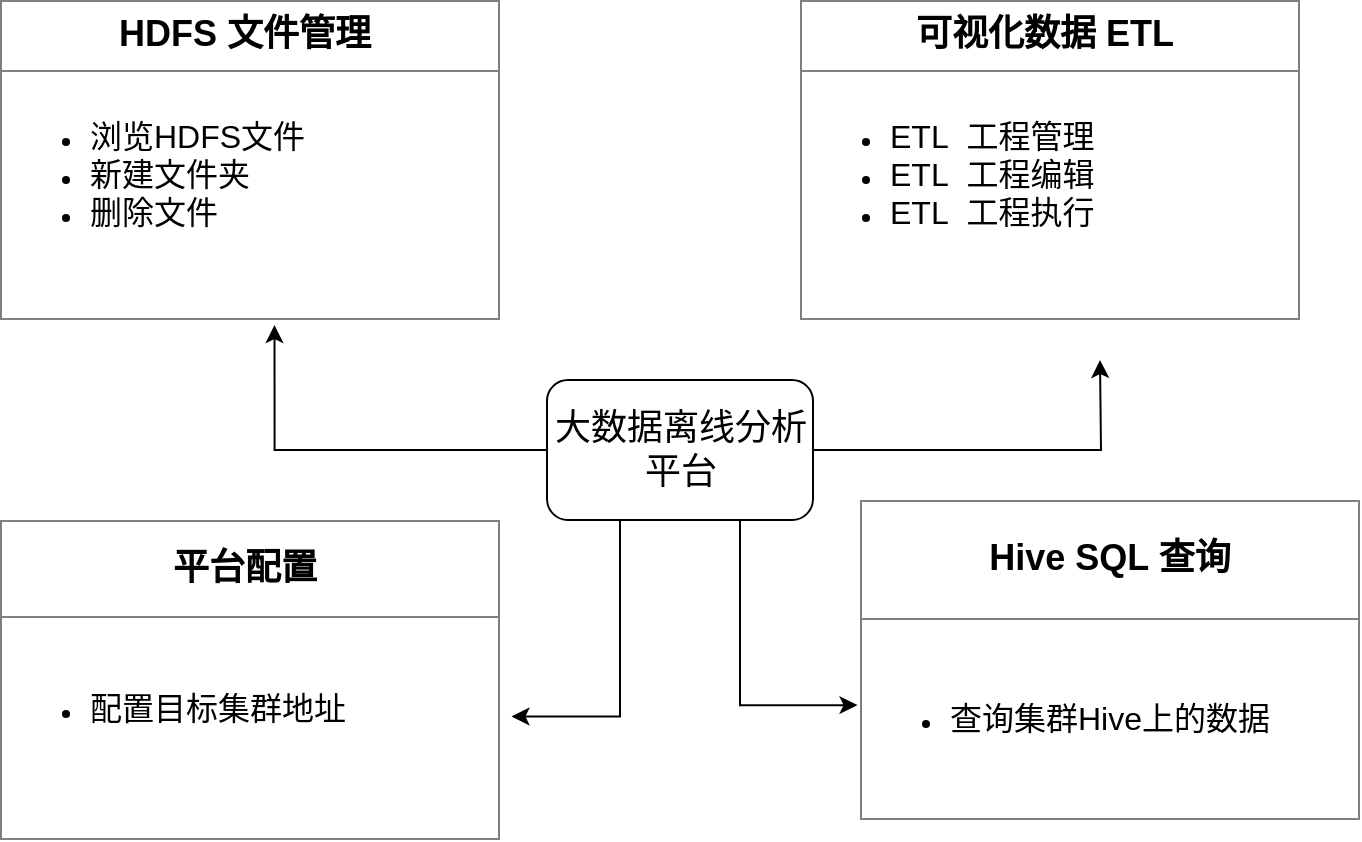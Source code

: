 <mxfile version="12.3.2" type="device" pages="3"><diagram id="7KxoJWLQSIdXHF-7GGwK" name="项目结构"><mxGraphModel dx="852" dy="494" grid="1" gridSize="10" guides="1" tooltips="1" connect="1" arrows="1" fold="1" page="1" pageScale="1" pageWidth="827" pageHeight="1169" math="0" shadow="0"><root><mxCell id="0"/><mxCell id="1" parent="0"/><mxCell id="7S9k7JX0vWhiBAh7OLhB-31" style="edgeStyle=orthogonalEdgeStyle;rounded=0;orthogonalLoop=1;jettySize=auto;html=1;entryX=-0.005;entryY=0.641;entryDx=0;entryDy=0;entryPerimeter=0;" parent="1" source="7S9k7JX0vWhiBAh7OLhB-1" target="7S9k7JX0vWhiBAh7OLhB-30" edge="1"><mxGeometry relative="1" as="geometry"><Array as="points"><mxPoint x="450" y="423"/></Array></mxGeometry></mxCell><mxCell id="7S9k7JX0vWhiBAh7OLhB-32" style="edgeStyle=orthogonalEdgeStyle;rounded=0;orthogonalLoop=1;jettySize=auto;html=1;entryX=1.023;entryY=0.614;entryDx=0;entryDy=0;entryPerimeter=0;" parent="1" source="7S9k7JX0vWhiBAh7OLhB-1" target="7S9k7JX0vWhiBAh7OLhB-28" edge="1"><mxGeometry relative="1" as="geometry"><Array as="points"><mxPoint x="390" y="428"/></Array></mxGeometry></mxCell><mxCell id="7S9k7JX0vWhiBAh7OLhB-33" style="edgeStyle=orthogonalEdgeStyle;rounded=0;orthogonalLoop=1;jettySize=auto;html=1;entryX=0.549;entryY=1.016;entryDx=0;entryDy=0;entryPerimeter=0;" parent="1" source="7S9k7JX0vWhiBAh7OLhB-1" target="7S9k7JX0vWhiBAh7OLhB-27" edge="1"><mxGeometry relative="1" as="geometry"/></mxCell><mxCell id="7S9k7JX0vWhiBAh7OLhB-34" style="edgeStyle=orthogonalEdgeStyle;rounded=0;orthogonalLoop=1;jettySize=auto;html=1;" parent="1" source="7S9k7JX0vWhiBAh7OLhB-1" edge="1"><mxGeometry relative="1" as="geometry"><mxPoint x="630" y="250" as="targetPoint"/></mxGeometry></mxCell><mxCell id="7S9k7JX0vWhiBAh7OLhB-1" value="&lt;font style=&quot;font-size: 18px&quot;&gt;大数据离线分析平台&lt;/font&gt;" style="rounded=1;whiteSpace=wrap;html=1;" parent="1" vertex="1"><mxGeometry x="353.5" y="260" width="133" height="70" as="geometry"/></mxCell><mxCell id="7S9k7JX0vWhiBAh7OLhB-26" value="&lt;table border=&quot;1&quot; width=&quot;100%&quot; cellpadding=&quot;4&quot; style=&quot;width: 100% ; height: 100% ; border-collapse: collapse&quot;&gt;&lt;tbody&gt;&lt;tr&gt;&lt;th align=&quot;center&quot;&gt;&lt;font style=&quot;font-size: 18px&quot;&gt;可视化数据 ETL&amp;nbsp;&lt;/font&gt;&lt;/th&gt;&lt;/tr&gt;&lt;tr&gt;&lt;td align=&quot;center&quot;&gt;&lt;ul&gt;&lt;li style=&quot;text-align: left&quot;&gt;&lt;font size=&quot;3&quot;&gt;ETL&amp;nbsp; 工程管理&lt;/font&gt;&lt;/li&gt;&lt;li style=&quot;text-align: left&quot;&gt;&lt;font size=&quot;3&quot;&gt;ETL&amp;nbsp; 工程编辑&lt;/font&gt;&lt;/li&gt;&lt;li style=&quot;text-align: left&quot;&gt;&lt;font size=&quot;3&quot;&gt;ETL&amp;nbsp; 工程执行&lt;/font&gt;&lt;/li&gt;&lt;/ul&gt;&lt;font size=&quot;3&quot;&gt;&lt;br&gt;&lt;/font&gt;&lt;/td&gt;&lt;/tr&gt;&lt;/tbody&gt;&lt;/table&gt;" style="text;html=1;strokeColor=none;fillColor=none;overflow=fill;" parent="1" vertex="1"><mxGeometry x="480" y="70" width="250" height="160" as="geometry"/></mxCell><mxCell id="7S9k7JX0vWhiBAh7OLhB-27" value="&lt;table border=&quot;1&quot; width=&quot;100%&quot; cellpadding=&quot;4&quot; style=&quot;width: 100% ; height: 100% ; border-collapse: collapse&quot;&gt;&lt;tbody&gt;&lt;tr&gt;&lt;th align=&quot;center&quot;&gt;&lt;font style=&quot;font-size: 18px&quot;&gt;HDFS 文件管理&amp;nbsp;&lt;/font&gt;&lt;/th&gt;&lt;/tr&gt;&lt;tr&gt;&lt;td align=&quot;center&quot;&gt;&lt;ul&gt;&lt;li style=&quot;text-align: left&quot;&gt;&lt;font size=&quot;3&quot;&gt;浏览HDFS文件&lt;/font&gt;&lt;/li&gt;&lt;li style=&quot;text-align: left&quot;&gt;&lt;font size=&quot;3&quot;&gt;新建文件夹&lt;/font&gt;&lt;/li&gt;&lt;li style=&quot;text-align: left&quot;&gt;&lt;font size=&quot;3&quot;&gt;删除文件&lt;/font&gt;&lt;/li&gt;&lt;/ul&gt;&lt;font size=&quot;3&quot;&gt;&lt;br&gt;&lt;/font&gt;&lt;/td&gt;&lt;/tr&gt;&lt;/tbody&gt;&lt;/table&gt;" style="text;html=1;strokeColor=none;fillColor=none;overflow=fill;" parent="1" vertex="1"><mxGeometry x="80" y="70" width="250" height="160" as="geometry"/></mxCell><mxCell id="7S9k7JX0vWhiBAh7OLhB-28" value="&lt;table border=&quot;1&quot; width=&quot;100%&quot; cellpadding=&quot;4&quot; style=&quot;width: 100% ; height: 100% ; border-collapse: collapse&quot;&gt;&lt;tbody&gt;&lt;tr&gt;&lt;th align=&quot;center&quot;&gt;&lt;font style=&quot;font-size: 18px&quot;&gt;平台配置&amp;nbsp;&lt;/font&gt;&lt;/th&gt;&lt;/tr&gt;&lt;tr&gt;&lt;td align=&quot;center&quot;&gt;&lt;ul&gt;&lt;li style=&quot;text-align: left&quot;&gt;&lt;font size=&quot;3&quot;&gt;配置目标集群地址&lt;/font&gt;&lt;/li&gt;&lt;/ul&gt;&lt;font size=&quot;3&quot;&gt;&lt;br&gt;&lt;/font&gt;&lt;/td&gt;&lt;/tr&gt;&lt;/tbody&gt;&lt;/table&gt;" style="text;html=1;strokeColor=none;fillColor=none;overflow=fill;" parent="1" vertex="1"><mxGeometry x="80" y="330" width="250" height="160" as="geometry"/></mxCell><mxCell id="7S9k7JX0vWhiBAh7OLhB-30" value="&lt;table border=&quot;1&quot; width=&quot;100%&quot; cellpadding=&quot;4&quot; style=&quot;width: 100% ; height: 100% ; border-collapse: collapse&quot;&gt;&lt;tbody&gt;&lt;tr&gt;&lt;th align=&quot;center&quot;&gt;&lt;font style=&quot;font-size: 18px&quot;&gt;Hive SQL 查询&lt;/font&gt;&lt;/th&gt;&lt;/tr&gt;&lt;tr&gt;&lt;td align=&quot;center&quot;&gt;&lt;ul&gt;&lt;li style=&quot;text-align: left&quot;&gt;&lt;font size=&quot;3&quot;&gt;查询集群Hive上的数据&lt;/font&gt;&lt;/li&gt;&lt;/ul&gt;&lt;/td&gt;&lt;/tr&gt;&lt;/tbody&gt;&lt;/table&gt;" style="text;html=1;strokeColor=none;fillColor=none;overflow=fill;" parent="1" vertex="1"><mxGeometry x="510" y="320" width="250" height="160" as="geometry"/></mxCell></root></mxGraphModel></diagram><diagram id="U4l93oXyo0fq8IKAJ-03" name="整体流程图"><mxGraphModel dx="852" dy="494" grid="1" gridSize="10" guides="1" tooltips="1" connect="1" arrows="1" fold="1" page="1" pageScale="1" pageWidth="827" pageHeight="1169" math="0" shadow="0"><root><mxCell id="ce1pu9eZQoaVdxzxaqzO-0"/><mxCell id="ce1pu9eZQoaVdxzxaqzO-1" parent="ce1pu9eZQoaVdxzxaqzO-0"/><mxCell id="qC8REaUjdpYsndh3glyt-1" value="" style="edgeStyle=orthogonalEdgeStyle;rounded=0;orthogonalLoop=1;jettySize=auto;html=1;" edge="1" parent="ce1pu9eZQoaVdxzxaqzO-1" source="qC8REaUjdpYsndh3glyt-2"><mxGeometry relative="1" as="geometry"><mxPoint x="380" y="220" as="targetPoint"/></mxGeometry></mxCell><mxCell id="qC8REaUjdpYsndh3glyt-2" value="打开浏览器&lt;br&gt;进入平台" style="rounded=0;whiteSpace=wrap;html=1;" vertex="1" parent="ce1pu9eZQoaVdxzxaqzO-1"><mxGeometry x="320" y="80" width="120" height="60" as="geometry"/></mxCell><mxCell id="qC8REaUjdpYsndh3glyt-3" value="" style="edgeStyle=orthogonalEdgeStyle;rounded=0;orthogonalLoop=1;jettySize=auto;html=1;" edge="1" parent="ce1pu9eZQoaVdxzxaqzO-1"><mxGeometry relative="1" as="geometry"><mxPoint x="380" y="280" as="sourcePoint"/><mxPoint x="380" y="360" as="targetPoint"/></mxGeometry></mxCell><mxCell id="qC8REaUjdpYsndh3glyt-4" value="" style="edgeStyle=orthogonalEdgeStyle;rounded=0;orthogonalLoop=1;jettySize=auto;html=1;" edge="1" parent="ce1pu9eZQoaVdxzxaqzO-1" source="qC8REaUjdpYsndh3glyt-5"><mxGeometry relative="1" as="geometry"><mxPoint x="510" y="265" as="targetPoint"/></mxGeometry></mxCell><mxCell id="qC8REaUjdpYsndh3glyt-5" value="是否配置集群地址" style="rhombus;whiteSpace=wrap;html=1;" vertex="1" parent="ce1pu9eZQoaVdxzxaqzO-1"><mxGeometry x="330" y="220" width="100" height="90" as="geometry"/></mxCell><mxCell id="qC8REaUjdpYsndh3glyt-6" value="N" style="text;html=1;align=center;verticalAlign=middle;resizable=0;points=[];;autosize=1;" vertex="1" parent="ce1pu9eZQoaVdxzxaqzO-1"><mxGeometry x="475" y="247" width="20" height="20" as="geometry"/></mxCell><mxCell id="qC8REaUjdpYsndh3glyt-7" value="" style="edgeStyle=orthogonalEdgeStyle;rounded=0;orthogonalLoop=1;jettySize=auto;html=1;" edge="1" parent="ce1pu9eZQoaVdxzxaqzO-1" source="qC8REaUjdpYsndh3glyt-11" target="qC8REaUjdpYsndh3glyt-12"><mxGeometry relative="1" as="geometry"><Array as="points"><mxPoint x="380" y="460"/><mxPoint x="190" y="460"/></Array></mxGeometry></mxCell><mxCell id="qC8REaUjdpYsndh3glyt-8" style="edgeStyle=orthogonalEdgeStyle;rounded=0;orthogonalLoop=1;jettySize=auto;html=1;entryX=0.5;entryY=0;entryDx=0;entryDy=0;" edge="1" parent="ce1pu9eZQoaVdxzxaqzO-1" source="qC8REaUjdpYsndh3glyt-11" target="qC8REaUjdpYsndh3glyt-13"><mxGeometry relative="1" as="geometry"/></mxCell><mxCell id="qC8REaUjdpYsndh3glyt-9" style="edgeStyle=orthogonalEdgeStyle;rounded=0;orthogonalLoop=1;jettySize=auto;html=1;" edge="1" parent="ce1pu9eZQoaVdxzxaqzO-1" target="qC8REaUjdpYsndh3glyt-14"><mxGeometry relative="1" as="geometry"><mxPoint x="380" y="420" as="sourcePoint"/><Array as="points"><mxPoint x="380" y="460"/><mxPoint x="530" y="460"/></Array></mxGeometry></mxCell><mxCell id="qC8REaUjdpYsndh3glyt-10" style="edgeStyle=orthogonalEdgeStyle;rounded=0;orthogonalLoop=1;jettySize=auto;html=1;entryX=0.5;entryY=0;entryDx=0;entryDy=0;" edge="1" parent="ce1pu9eZQoaVdxzxaqzO-1" source="qC8REaUjdpYsndh3glyt-11" target="qC8REaUjdpYsndh3glyt-16"><mxGeometry relative="1" as="geometry"><Array as="points"><mxPoint x="380" y="460"/><mxPoint x="680" y="460"/></Array></mxGeometry></mxCell><mxCell id="qC8REaUjdpYsndh3glyt-11" value="导航切换&lt;br&gt;进入不同页面" style="rounded=0;whiteSpace=wrap;html=1;" vertex="1" parent="ce1pu9eZQoaVdxzxaqzO-1"><mxGeometry x="320" y="360" width="120" height="60" as="geometry"/></mxCell><mxCell id="qC8REaUjdpYsndh3glyt-12" value="HDFS集群管理" style="rounded=0;whiteSpace=wrap;html=1;" vertex="1" parent="ce1pu9eZQoaVdxzxaqzO-1"><mxGeometry x="150" y="500" width="120" height="60" as="geometry"/></mxCell><mxCell id="qC8REaUjdpYsndh3glyt-13" value="ETL工程管理" style="rounded=0;whiteSpace=wrap;html=1;" vertex="1" parent="ce1pu9eZQoaVdxzxaqzO-1"><mxGeometry x="320" y="500" width="120" height="60" as="geometry"/></mxCell><mxCell id="qC8REaUjdpYsndh3glyt-14" value="数据查询" style="rounded=0;whiteSpace=wrap;html=1;" vertex="1" parent="ce1pu9eZQoaVdxzxaqzO-1"><mxGeometry x="470" y="500" width="120" height="60" as="geometry"/></mxCell><mxCell id="qC8REaUjdpYsndh3glyt-15" style="edgeStyle=orthogonalEdgeStyle;rounded=0;orthogonalLoop=1;jettySize=auto;html=1;entryX=1;entryY=0.5;entryDx=0;entryDy=0;exitX=1;exitY=0.5;exitDx=0;exitDy=0;" edge="1" parent="ce1pu9eZQoaVdxzxaqzO-1" source="qC8REaUjdpYsndh3glyt-16" target="qC8REaUjdpYsndh3glyt-17"><mxGeometry relative="1" as="geometry"/></mxCell><mxCell id="qC8REaUjdpYsndh3glyt-16" value="集群配置" style="rounded=0;whiteSpace=wrap;html=1;" vertex="1" parent="ce1pu9eZQoaVdxzxaqzO-1"><mxGeometry x="620" y="500" width="120" height="60" as="geometry"/></mxCell><mxCell id="qC8REaUjdpYsndh3glyt-17" value="配置集群地址" style="whiteSpace=wrap;html=1;aspect=fixed;" vertex="1" parent="ce1pu9eZQoaVdxzxaqzO-1"><mxGeometry x="530" y="225" width="80" height="80" as="geometry"/></mxCell></root></mxGraphModel></diagram><diagram id="OwjjD7-Dwlube6jJSFdY" name="执行ETL工程用例图"><mxGraphModel dx="852" dy="494" grid="1" gridSize="10" guides="1" tooltips="1" connect="1" arrows="1" fold="1" page="1" pageScale="1" pageWidth="827" pageHeight="1169" math="0" shadow="0"><root><mxCell id="Q44BsTjlQuUOmYRtrjMx-0"/><mxCell id="Q44BsTjlQuUOmYRtrjMx-1" parent="Q44BsTjlQuUOmYRtrjMx-0"/><mxCell id="Q44BsTjlQuUOmYRtrjMx-2" value="" style="edgeStyle=orthogonalEdgeStyle;rounded=0;orthogonalLoop=1;jettySize=auto;html=1;" edge="1" parent="Q44BsTjlQuUOmYRtrjMx-1" source="Q44BsTjlQuUOmYRtrjMx-3" target="Q44BsTjlQuUOmYRtrjMx-5"><mxGeometry relative="1" as="geometry"/></mxCell><mxCell id="Q44BsTjlQuUOmYRtrjMx-3" value="查看工程列表" style="rounded=0;whiteSpace=wrap;html=1;" vertex="1" parent="Q44BsTjlQuUOmYRtrjMx-1"><mxGeometry x="293" y="80" width="120" height="60" as="geometry"/></mxCell><mxCell id="Q44BsTjlQuUOmYRtrjMx-4" value="" style="edgeStyle=orthogonalEdgeStyle;rounded=0;orthogonalLoop=1;jettySize=auto;html=1;" edge="1" parent="Q44BsTjlQuUOmYRtrjMx-1" source="Q44BsTjlQuUOmYRtrjMx-5" target="Q44BsTjlQuUOmYRtrjMx-7"><mxGeometry relative="1" as="geometry"/></mxCell><mxCell id="Q44BsTjlQuUOmYRtrjMx-5" value="创建工程" style="rounded=0;whiteSpace=wrap;html=1;" vertex="1" parent="Q44BsTjlQuUOmYRtrjMx-1"><mxGeometry x="293" y="170" width="120" height="60" as="geometry"/></mxCell><mxCell id="Q44BsTjlQuUOmYRtrjMx-6" value="" style="edgeStyle=orthogonalEdgeStyle;rounded=0;orthogonalLoop=1;jettySize=auto;html=1;" edge="1" parent="Q44BsTjlQuUOmYRtrjMx-1" source="Q44BsTjlQuUOmYRtrjMx-7" target="Q44BsTjlQuUOmYRtrjMx-9"><mxGeometry relative="1" as="geometry"/></mxCell><mxCell id="Q44BsTjlQuUOmYRtrjMx-7" value="编辑工程信息&lt;br&gt;ELT操作" style="rounded=0;whiteSpace=wrap;html=1;" vertex="1" parent="Q44BsTjlQuUOmYRtrjMx-1"><mxGeometry x="293" y="270" width="120" height="60" as="geometry"/></mxCell><mxCell id="Q44BsTjlQuUOmYRtrjMx-8" value="" style="edgeStyle=orthogonalEdgeStyle;rounded=0;orthogonalLoop=1;jettySize=auto;html=1;" edge="1" parent="Q44BsTjlQuUOmYRtrjMx-1" source="Q44BsTjlQuUOmYRtrjMx-9" target="Q44BsTjlQuUOmYRtrjMx-11"><mxGeometry relative="1" as="geometry"/></mxCell><mxCell id="Q44BsTjlQuUOmYRtrjMx-9" value="运行工程" style="rounded=0;whiteSpace=wrap;html=1;" vertex="1" parent="Q44BsTjlQuUOmYRtrjMx-1"><mxGeometry x="293" y="360" width="120" height="60" as="geometry"/></mxCell><mxCell id="Q44BsTjlQuUOmYRtrjMx-10" value="" style="edgeStyle=orthogonalEdgeStyle;rounded=0;orthogonalLoop=1;jettySize=auto;html=1;entryX=0.5;entryY=0;entryDx=0;entryDy=0;" edge="1" parent="Q44BsTjlQuUOmYRtrjMx-1" source="Q44BsTjlQuUOmYRtrjMx-11" target="Q44BsTjlQuUOmYRtrjMx-16"><mxGeometry relative="1" as="geometry"><mxPoint x="353" y="780" as="targetPoint"/></mxGeometry></mxCell><mxCell id="Q44BsTjlQuUOmYRtrjMx-11" value="查看日志,输出结果" style="rounded=0;whiteSpace=wrap;html=1;" vertex="1" parent="Q44BsTjlQuUOmYRtrjMx-1"><mxGeometry x="293" y="470" width="120" height="60" as="geometry"/></mxCell><mxCell id="Q44BsTjlQuUOmYRtrjMx-12" style="edgeStyle=orthogonalEdgeStyle;rounded=0;orthogonalLoop=1;jettySize=auto;html=1;" edge="1" parent="Q44BsTjlQuUOmYRtrjMx-1" source="Q44BsTjlQuUOmYRtrjMx-13"><mxGeometry relative="1" as="geometry"><mxPoint x="420" y="300" as="targetPoint"/><Array as="points"><mxPoint x="470" y="610"/><mxPoint x="470" y="300"/></Array></mxGeometry></mxCell><mxCell id="Q44BsTjlQuUOmYRtrjMx-13" value="是否符合预期" style="rhombus;whiteSpace=wrap;html=1;" vertex="1" parent="Q44BsTjlQuUOmYRtrjMx-1"><mxGeometry x="313" y="570" width="80" height="80" as="geometry"/></mxCell><mxCell id="Q44BsTjlQuUOmYRtrjMx-14" value="N" style="text;html=1;align=center;verticalAlign=middle;resizable=0;points=[];;autosize=1;" vertex="1" parent="Q44BsTjlQuUOmYRtrjMx-1"><mxGeometry x="413" y="590" width="20" height="20" as="geometry"/></mxCell><mxCell id="Q44BsTjlQuUOmYRtrjMx-15" value="Y" style="text;html=1;align=center;verticalAlign=middle;resizable=0;points=[];;autosize=1;" vertex="1" parent="Q44BsTjlQuUOmYRtrjMx-1"><mxGeometry x="360" y="670" width="20" height="20" as="geometry"/></mxCell><mxCell id="Q44BsTjlQuUOmYRtrjMx-16" value="保留或者删除工程" style="rounded=0;whiteSpace=wrap;html=1;" vertex="1" parent="Q44BsTjlQuUOmYRtrjMx-1"><mxGeometry x="293" y="700" width="120" height="60" as="geometry"/></mxCell></root></mxGraphModel></diagram></mxfile>